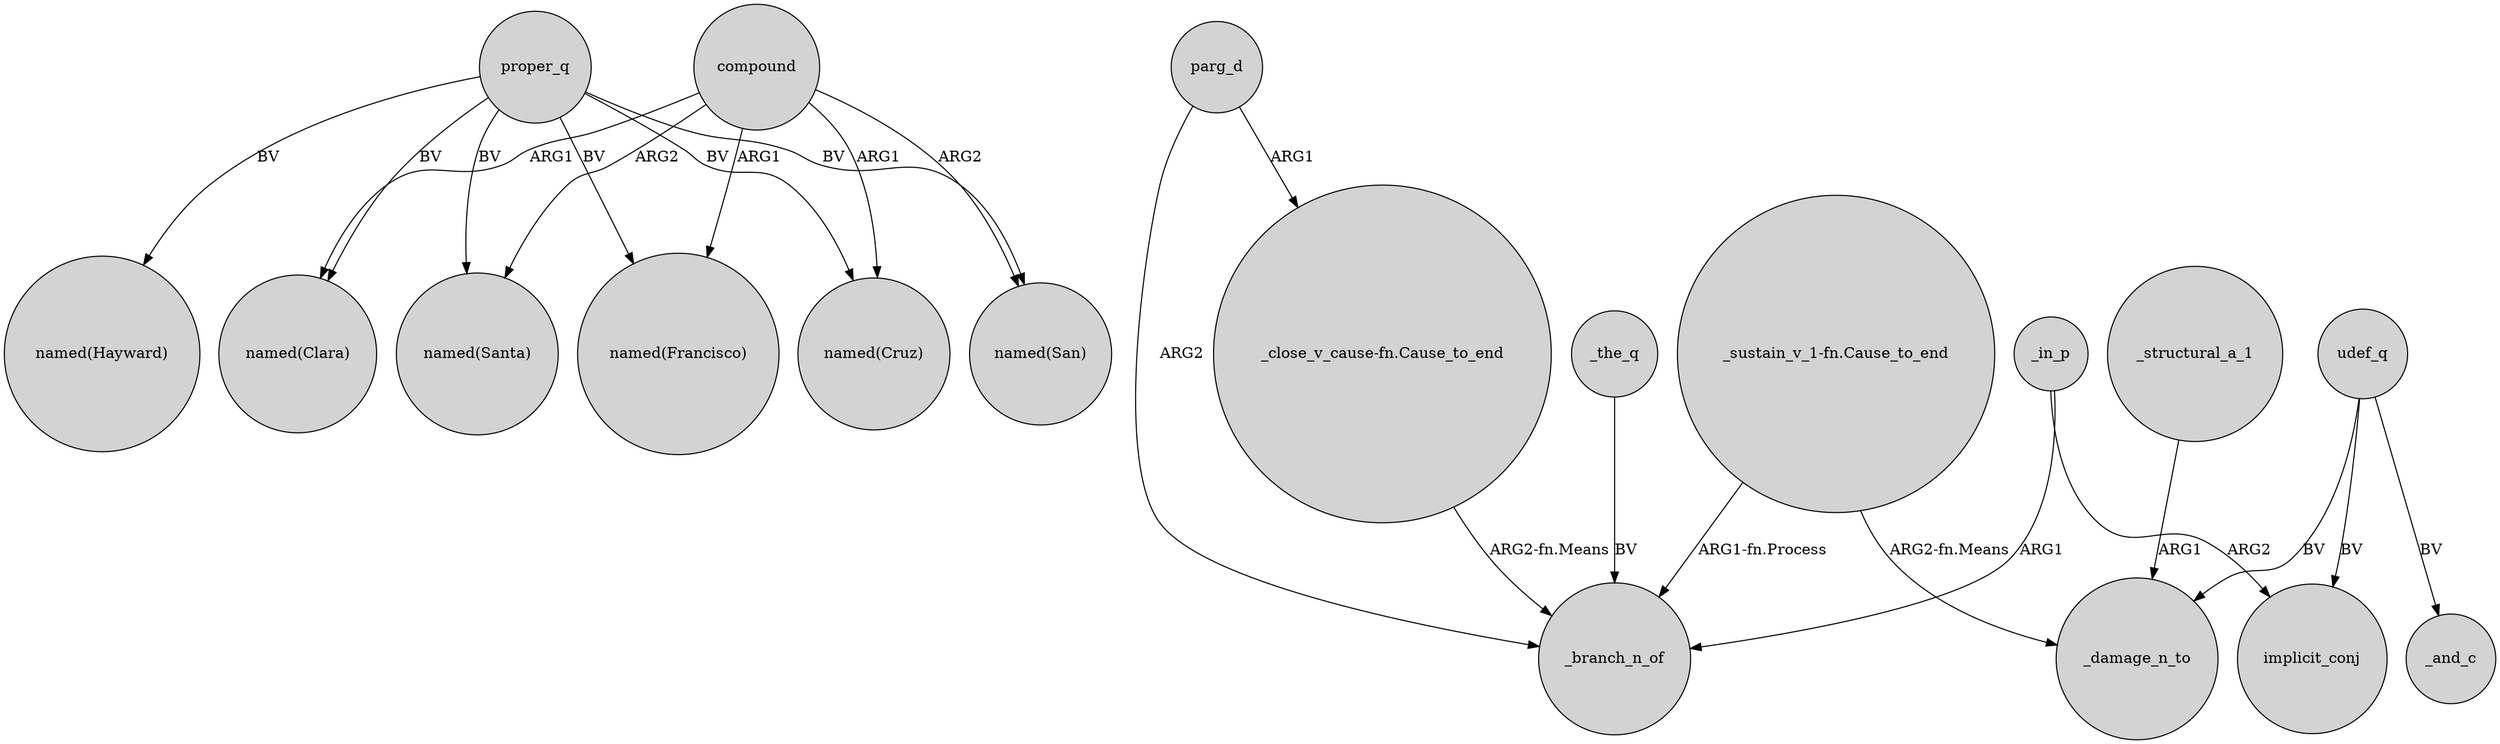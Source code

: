digraph {
	node [shape=circle style=filled]
	proper_q -> "named(Clara)" [label=BV]
	_the_q -> _branch_n_of [label=BV]
	"_sustain_v_1-fn.Cause_to_end" -> _branch_n_of [label="ARG1-fn.Process"]
	compound -> "named(Cruz)" [label=ARG1]
	_in_p -> _branch_n_of [label=ARG1]
	parg_d -> "_close_v_cause-fn.Cause_to_end" [label=ARG1]
	_in_p -> implicit_conj [label=ARG2]
	udef_q -> _and_c [label=BV]
	compound -> "named(Santa)" [label=ARG2]
	proper_q -> "named(Hayward)" [label=BV]
	compound -> "named(Clara)" [label=ARG1]
	"_sustain_v_1-fn.Cause_to_end" -> _damage_n_to [label="ARG2-fn.Means"]
	udef_q -> _damage_n_to [label=BV]
	proper_q -> "named(Cruz)" [label=BV]
	"_close_v_cause-fn.Cause_to_end" -> _branch_n_of [label="ARG2-fn.Means"]
	compound -> "named(Francisco)" [label=ARG1]
	compound -> "named(San)" [label=ARG2]
	proper_q -> "named(San)" [label=BV]
	parg_d -> _branch_n_of [label=ARG2]
	proper_q -> "named(Santa)" [label=BV]
	proper_q -> "named(Francisco)" [label=BV]
	_structural_a_1 -> _damage_n_to [label=ARG1]
	udef_q -> implicit_conj [label=BV]
}
